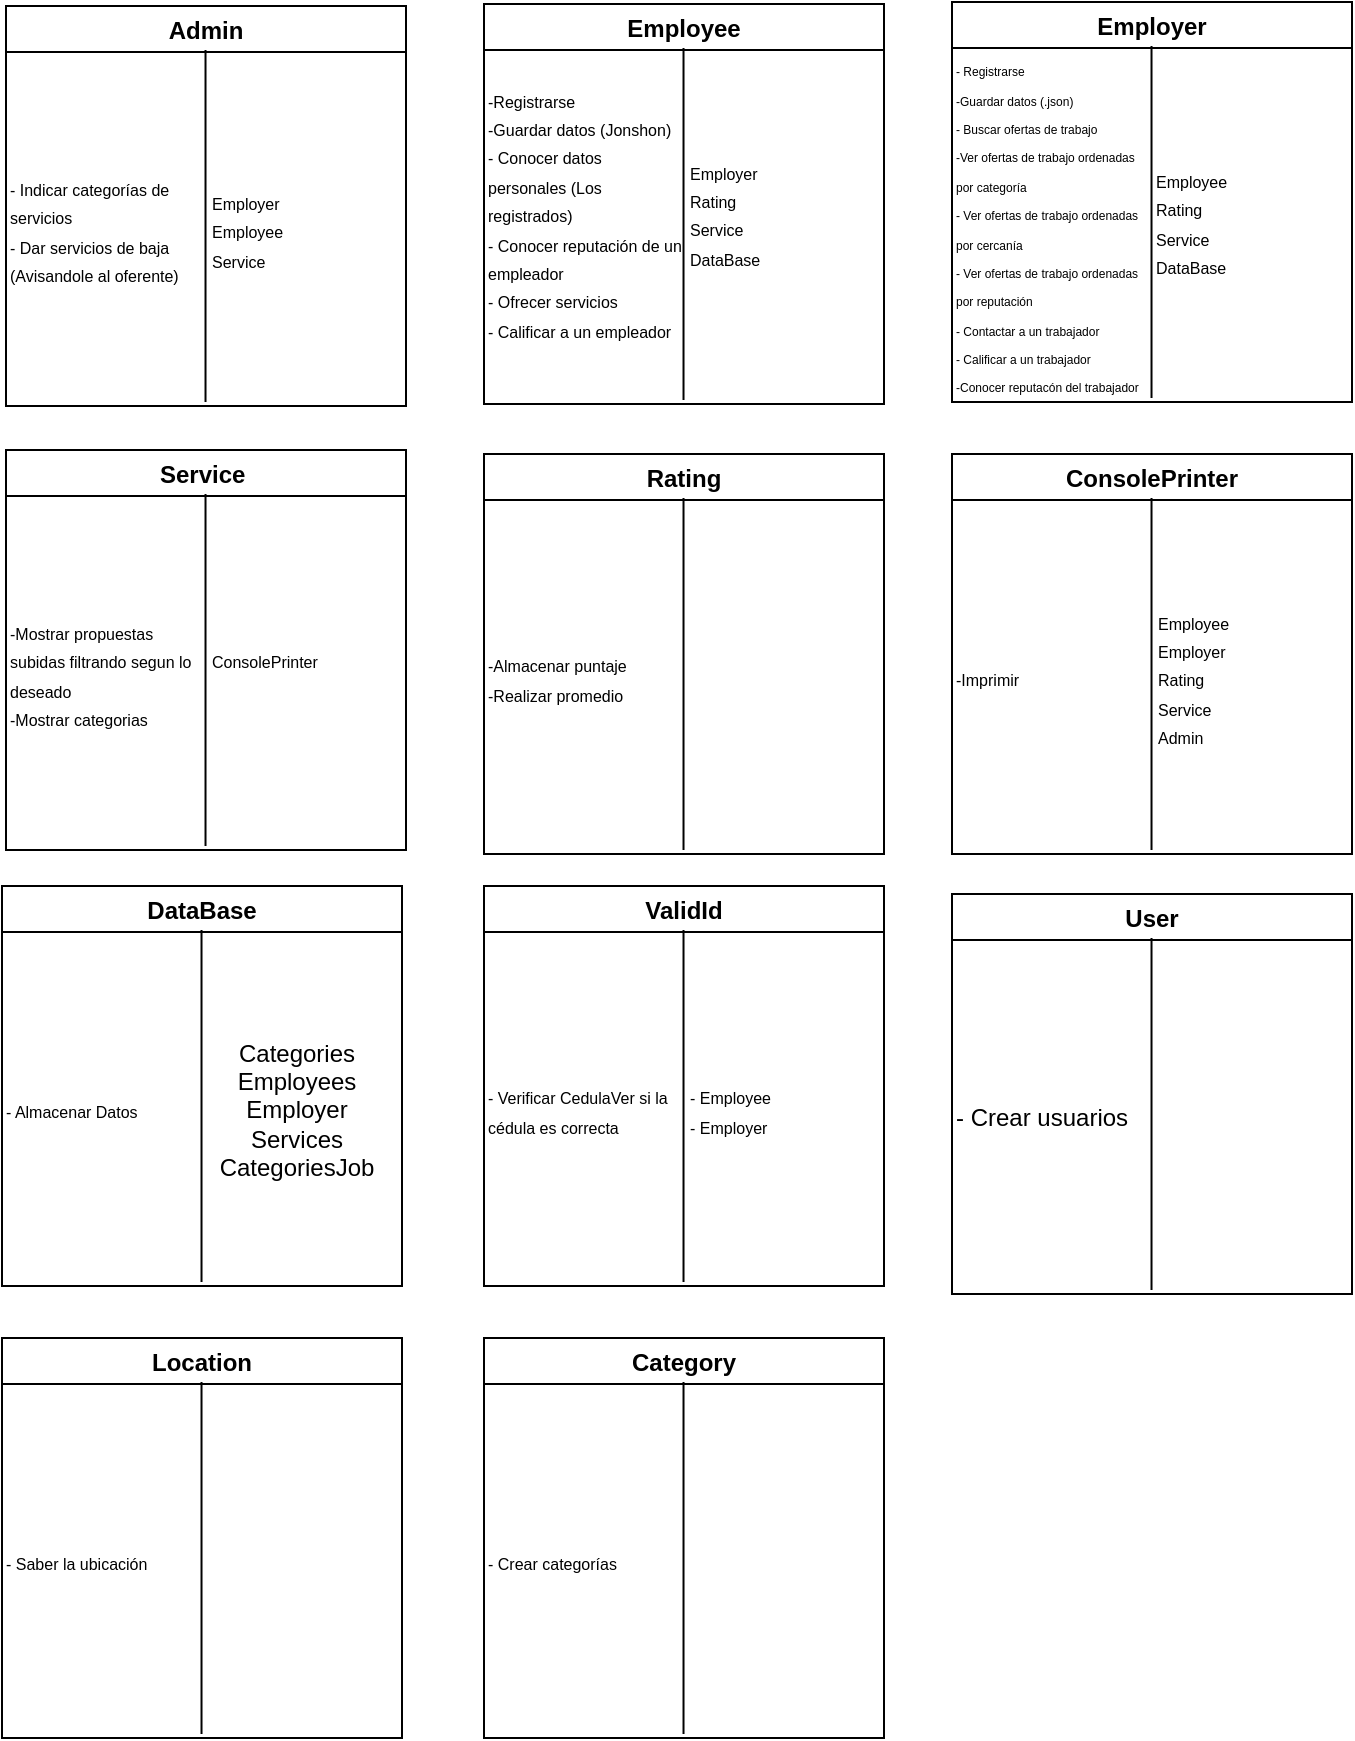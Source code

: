 <mxfile>
    <diagram id="C5RBs43oDa-KdzZeNtuy" name="Page-1">
        <mxGraphModel dx="688" dy="497" grid="0" gridSize="10" guides="1" tooltips="1" connect="1" arrows="1" fold="1" page="1" pageScale="1" pageWidth="827" pageHeight="1169" math="0" shadow="0">
            <root>
                <mxCell id="WIyWlLk6GJQsqaUBKTNV-0"/>
                <mxCell id="WIyWlLk6GJQsqaUBKTNV-1" parent="WIyWlLk6GJQsqaUBKTNV-0"/>
                <mxCell id="fW3wcXRNDF-Xh5MFN2CR-0" value="Admin" style="swimlane;" parent="WIyWlLk6GJQsqaUBKTNV-1" vertex="1">
                    <mxGeometry x="75" y="59" width="200" height="200" as="geometry">
                        <mxRectangle x="75" y="59" width="72" height="26" as="alternateBounds"/>
                    </mxGeometry>
                </mxCell>
                <mxCell id="fW3wcXRNDF-Xh5MFN2CR-3" value="" style="endArrow=none;html=1;rounded=0;" parent="fW3wcXRNDF-Xh5MFN2CR-0" edge="1">
                    <mxGeometry width="50" height="50" relative="1" as="geometry">
                        <mxPoint x="99.76" y="198" as="sourcePoint"/>
                        <mxPoint x="99.76" y="22" as="targetPoint"/>
                    </mxGeometry>
                </mxCell>
                <mxCell id="fW3wcXRNDF-Xh5MFN2CR-4" value="&lt;span style=&quot;font-size: 8px&quot;&gt;- Indicar categorías de servicios&lt;br&gt;- Dar servicios de baja&lt;br&gt;(Avisandole al oferente)&lt;br&gt;&lt;/span&gt;" style="text;html=1;strokeColor=none;fillColor=none;align=left;verticalAlign=middle;whiteSpace=wrap;rounded=0;" parent="fW3wcXRNDF-Xh5MFN2CR-0" vertex="1">
                    <mxGeometry y="24" width="99" height="176" as="geometry"/>
                </mxCell>
                <mxCell id="rozSjkzNouu58hWK4wb9-0" value="&lt;span style=&quot;font-size: 8px&quot;&gt;Employer&lt;br&gt;Employee&lt;br&gt;Service&lt;br&gt;&lt;/span&gt;" style="text;html=1;strokeColor=none;fillColor=none;align=left;verticalAlign=middle;whiteSpace=wrap;rounded=0;" parent="fW3wcXRNDF-Xh5MFN2CR-0" vertex="1">
                    <mxGeometry x="101" y="24" width="99" height="176" as="geometry"/>
                </mxCell>
                <mxCell id="rozSjkzNouu58hWK4wb9-1" value="Employee" style="swimlane;" parent="WIyWlLk6GJQsqaUBKTNV-1" vertex="1">
                    <mxGeometry x="314" y="58" width="200" height="200" as="geometry"/>
                </mxCell>
                <mxCell id="rozSjkzNouu58hWK4wb9-2" value="" style="endArrow=none;html=1;rounded=0;" parent="rozSjkzNouu58hWK4wb9-1" edge="1">
                    <mxGeometry width="50" height="50" relative="1" as="geometry">
                        <mxPoint x="99.76" y="198" as="sourcePoint"/>
                        <mxPoint x="99.76" y="22" as="targetPoint"/>
                    </mxGeometry>
                </mxCell>
                <mxCell id="rozSjkzNouu58hWK4wb9-3" value="&lt;span style=&quot;font-size: 8px&quot;&gt;-&lt;/span&gt;&lt;span style=&quot;font-size: 8px&quot;&gt;Registrarse&lt;br&gt;&lt;/span&gt;&lt;span style=&quot;font-size: 8px&quot;&gt;-Guardar datos (Jonshon)&lt;br&gt;- Conocer datos personales (Los registrados)&lt;br&gt;- Conocer reputación de un empleador&lt;br&gt;- Ofrecer servicios&lt;br&gt;- Calificar a un empleador&lt;br&gt;&lt;br&gt;&lt;/span&gt;" style="text;html=1;strokeColor=none;fillColor=none;align=left;verticalAlign=middle;whiteSpace=wrap;rounded=0;" parent="rozSjkzNouu58hWK4wb9-1" vertex="1">
                    <mxGeometry y="24" width="99" height="176" as="geometry"/>
                </mxCell>
                <mxCell id="rozSjkzNouu58hWK4wb9-4" value="&lt;span style=&quot;font-size: 8px&quot;&gt;Employer&lt;br&gt;Rating&lt;br&gt;Service&lt;br&gt;DataBase&lt;br&gt;&lt;br&gt;&lt;/span&gt;" style="text;html=1;strokeColor=none;fillColor=none;align=left;verticalAlign=middle;whiteSpace=wrap;rounded=0;" parent="rozSjkzNouu58hWK4wb9-1" vertex="1">
                    <mxGeometry x="101" y="24" width="99" height="176" as="geometry"/>
                </mxCell>
                <mxCell id="rozSjkzNouu58hWK4wb9-5" value="Employer" style="swimlane;" parent="WIyWlLk6GJQsqaUBKTNV-1" vertex="1">
                    <mxGeometry x="548" y="57" width="200" height="200" as="geometry"/>
                </mxCell>
                <mxCell id="rozSjkzNouu58hWK4wb9-6" value="" style="endArrow=none;html=1;rounded=0;" parent="rozSjkzNouu58hWK4wb9-5" edge="1">
                    <mxGeometry width="50" height="50" relative="1" as="geometry">
                        <mxPoint x="99.76" y="198" as="sourcePoint"/>
                        <mxPoint x="99.76" y="22" as="targetPoint"/>
                    </mxGeometry>
                </mxCell>
                <mxCell id="rozSjkzNouu58hWK4wb9-7" value="&lt;font style=&quot;font-size: 6px&quot;&gt;- Registrarse&lt;br&gt;-Guardar datos (.json)&lt;br&gt;- Buscar ofertas de trabajo&lt;br&gt;-Ver ofertas de trabajo ordenadas por categoría&lt;br&gt;- Ver ofertas de trabajo ordenadas por cercanía&lt;br&gt;-&amp;nbsp;Ver ofertas de trabajo ordenadas por reputación&lt;br&gt;- Contactar a un trabajador&lt;br&gt;- Calificar a un trabajador&lt;br&gt;-Conocer reputacón del trabajador&lt;/font&gt;" style="text;html=1;strokeColor=none;fillColor=none;align=left;verticalAlign=middle;whiteSpace=wrap;rounded=0;" parent="rozSjkzNouu58hWK4wb9-5" vertex="1">
                    <mxGeometry y="24" width="99" height="176" as="geometry"/>
                </mxCell>
                <mxCell id="rozSjkzNouu58hWK4wb9-8" value="&lt;span style=&quot;font-size: 8px&quot;&gt;Employee&lt;br&gt;&lt;/span&gt;&lt;span style=&quot;font-size: 8px&quot;&gt;Rating&lt;br&gt;Service&lt;br&gt;DataBase&lt;br&gt;&lt;/span&gt;" style="text;html=1;strokeColor=none;fillColor=none;align=left;verticalAlign=middle;whiteSpace=wrap;rounded=0;" parent="rozSjkzNouu58hWK4wb9-5" vertex="1">
                    <mxGeometry x="100" y="22" width="99" height="176" as="geometry"/>
                </mxCell>
                <mxCell id="0" value="Service " style="swimlane;" parent="WIyWlLk6GJQsqaUBKTNV-1" vertex="1">
                    <mxGeometry x="75" y="281" width="200" height="200" as="geometry"/>
                </mxCell>
                <mxCell id="1" value="" style="endArrow=none;html=1;rounded=0;" parent="0" edge="1">
                    <mxGeometry width="50" height="50" relative="1" as="geometry">
                        <mxPoint x="99.76" y="198" as="sourcePoint"/>
                        <mxPoint x="99.76" y="22" as="targetPoint"/>
                    </mxGeometry>
                </mxCell>
                <mxCell id="2" value="&lt;span style=&quot;font-size: 8px&quot;&gt;-Mostrar propuestas subidas filtrando segun lo deseado&lt;br&gt;-Mostrar categorias&amp;nbsp;&lt;br&gt;&lt;/span&gt;" style="text;html=1;strokeColor=none;fillColor=none;align=left;verticalAlign=middle;whiteSpace=wrap;rounded=0;" parent="0" vertex="1">
                    <mxGeometry y="24" width="99" height="176" as="geometry"/>
                </mxCell>
                <mxCell id="3" value="&lt;span style=&quot;font-size: 8px&quot;&gt;ConsolePrinter&lt;br&gt;&lt;br&gt;&lt;/span&gt;" style="text;html=1;strokeColor=none;fillColor=none;align=left;verticalAlign=middle;whiteSpace=wrap;rounded=0;" parent="0" vertex="1">
                    <mxGeometry x="101" y="24" width="99" height="176" as="geometry"/>
                </mxCell>
                <mxCell id="4" value="Rating" style="swimlane;" parent="WIyWlLk6GJQsqaUBKTNV-1" vertex="1">
                    <mxGeometry x="314" y="283" width="200" height="200" as="geometry"/>
                </mxCell>
                <mxCell id="5" value="" style="endArrow=none;html=1;rounded=0;" parent="4" edge="1">
                    <mxGeometry width="50" height="50" relative="1" as="geometry">
                        <mxPoint x="99.76" y="198" as="sourcePoint"/>
                        <mxPoint x="99.76" y="22" as="targetPoint"/>
                    </mxGeometry>
                </mxCell>
                <mxCell id="6" value="&lt;span style=&quot;font-size: 8px&quot;&gt;-Almacenar puntaje&lt;br&gt;-Realizar promedio&lt;br&gt;&lt;/span&gt;" style="text;html=1;strokeColor=none;fillColor=none;align=left;verticalAlign=middle;whiteSpace=wrap;rounded=0;" parent="4" vertex="1">
                    <mxGeometry y="24" width="99" height="176" as="geometry"/>
                </mxCell>
                <mxCell id="7" value="&lt;span style=&quot;font-size: 8px&quot;&gt;&lt;br&gt;&lt;/span&gt;" style="text;html=1;strokeColor=none;fillColor=none;align=left;verticalAlign=middle;whiteSpace=wrap;rounded=0;" parent="4" vertex="1">
                    <mxGeometry x="101" y="24" width="99" height="176" as="geometry"/>
                </mxCell>
                <mxCell id="9" value="ConsolePrinter" style="swimlane;" parent="WIyWlLk6GJQsqaUBKTNV-1" vertex="1">
                    <mxGeometry x="548" y="283" width="200" height="200" as="geometry"/>
                </mxCell>
                <mxCell id="10" value="" style="endArrow=none;html=1;rounded=0;" parent="9" edge="1">
                    <mxGeometry width="50" height="50" relative="1" as="geometry">
                        <mxPoint x="99.76" y="198" as="sourcePoint"/>
                        <mxPoint x="99.76" y="22" as="targetPoint"/>
                    </mxGeometry>
                </mxCell>
                <mxCell id="11" value="&lt;span style=&quot;font-size: 8px&quot;&gt;-Imprimir&lt;br&gt;&lt;/span&gt;" style="text;html=1;strokeColor=none;fillColor=none;align=left;verticalAlign=middle;whiteSpace=wrap;rounded=0;" parent="9" vertex="1">
                    <mxGeometry y="24" width="99" height="176" as="geometry"/>
                </mxCell>
                <mxCell id="12" value="&lt;span style=&quot;font-size: 8px&quot;&gt;Employee&lt;br&gt;Employer&lt;br&gt;Rating&lt;br&gt;Service&lt;br&gt;Admin&lt;br&gt;&lt;/span&gt;" style="text;html=1;strokeColor=none;fillColor=none;align=left;verticalAlign=middle;whiteSpace=wrap;rounded=0;" parent="9" vertex="1">
                    <mxGeometry x="101" y="24" width="99" height="176" as="geometry"/>
                </mxCell>
                <mxCell id="13" value="DataBase" style="swimlane;" parent="WIyWlLk6GJQsqaUBKTNV-1" vertex="1">
                    <mxGeometry x="73" y="499" width="200" height="200" as="geometry">
                        <mxRectangle x="75" y="59" width="72" height="26" as="alternateBounds"/>
                    </mxGeometry>
                </mxCell>
                <mxCell id="14" value="" style="endArrow=none;html=1;rounded=0;" parent="13" edge="1">
                    <mxGeometry width="50" height="50" relative="1" as="geometry">
                        <mxPoint x="99.76" y="198" as="sourcePoint"/>
                        <mxPoint x="99.76" y="22" as="targetPoint"/>
                    </mxGeometry>
                </mxCell>
                <mxCell id="15" value="&lt;span style=&quot;font-size: 8px&quot;&gt;- Almacenar Datos&amp;nbsp;&lt;br&gt;&lt;/span&gt;" style="text;html=1;strokeColor=none;fillColor=none;align=left;verticalAlign=middle;whiteSpace=wrap;rounded=0;" parent="13" vertex="1">
                    <mxGeometry y="24" width="99" height="176" as="geometry"/>
                </mxCell>
                <mxCell id="16" value="&lt;span style=&quot;font-size: 8px&quot;&gt;&lt;br&gt;&lt;/span&gt;" style="text;html=1;strokeColor=none;fillColor=none;align=left;verticalAlign=middle;whiteSpace=wrap;rounded=0;" parent="13" vertex="1">
                    <mxGeometry x="101" y="24" width="99" height="176" as="geometry"/>
                </mxCell>
                <mxCell id="21" value="Categories&lt;br&gt;Employees&lt;br&gt;Employer&lt;br&gt;Services&lt;br&gt;CategoriesJob" style="text;html=1;align=center;verticalAlign=middle;resizable=0;points=[];autosize=1;strokeColor=none;fillColor=none;" parent="13" vertex="1">
                    <mxGeometry x="103" y="75" width="87" height="74" as="geometry"/>
                </mxCell>
                <mxCell id="17" value="ValidId" style="swimlane;" parent="WIyWlLk6GJQsqaUBKTNV-1" vertex="1">
                    <mxGeometry x="314" y="499" width="200" height="200" as="geometry">
                        <mxRectangle x="75" y="59" width="72" height="26" as="alternateBounds"/>
                    </mxGeometry>
                </mxCell>
                <mxCell id="18" value="" style="endArrow=none;html=1;rounded=0;" parent="17" edge="1">
                    <mxGeometry width="50" height="50" relative="1" as="geometry">
                        <mxPoint x="99.76" y="198" as="sourcePoint"/>
                        <mxPoint x="99.76" y="22" as="targetPoint"/>
                    </mxGeometry>
                </mxCell>
                <mxCell id="19" value="&lt;span style=&quot;font-size: 8px&quot;&gt;- Verificar CedulaVer si la cédula es correcta&lt;br&gt;&lt;/span&gt;" style="text;html=1;strokeColor=none;fillColor=none;align=left;verticalAlign=middle;whiteSpace=wrap;rounded=0;" parent="17" vertex="1">
                    <mxGeometry y="24" width="99" height="176" as="geometry"/>
                </mxCell>
                <mxCell id="20" value="&lt;span style=&quot;font-size: 8px&quot;&gt;- Employee&lt;br&gt;- Employer&lt;br&gt;&lt;/span&gt;" style="text;html=1;strokeColor=none;fillColor=none;align=left;verticalAlign=middle;whiteSpace=wrap;rounded=0;" parent="17" vertex="1">
                    <mxGeometry x="101" y="24" width="99" height="176" as="geometry"/>
                </mxCell>
                <mxCell id="22" value="User" style="swimlane;" parent="WIyWlLk6GJQsqaUBKTNV-1" vertex="1">
                    <mxGeometry x="548" y="503" width="200" height="200" as="geometry">
                        <mxRectangle x="75" y="59" width="72" height="26" as="alternateBounds"/>
                    </mxGeometry>
                </mxCell>
                <mxCell id="23" value="" style="endArrow=none;html=1;rounded=0;" parent="22" edge="1">
                    <mxGeometry width="50" height="50" relative="1" as="geometry">
                        <mxPoint x="99.76" y="198" as="sourcePoint"/>
                        <mxPoint x="99.76" y="22" as="targetPoint"/>
                    </mxGeometry>
                </mxCell>
                <mxCell id="24" value="- Crear usuarios&amp;nbsp;" style="text;html=1;strokeColor=none;fillColor=none;align=left;verticalAlign=middle;whiteSpace=wrap;rounded=0;" parent="22" vertex="1">
                    <mxGeometry y="24" width="99" height="176" as="geometry"/>
                </mxCell>
                <mxCell id="25" value="&lt;span style=&quot;font-size: 8px&quot;&gt;&lt;br&gt;&lt;/span&gt;" style="text;html=1;strokeColor=none;fillColor=none;align=left;verticalAlign=middle;whiteSpace=wrap;rounded=0;" parent="22" vertex="1">
                    <mxGeometry x="101" y="24" width="99" height="176" as="geometry"/>
                </mxCell>
                <mxCell id="26" value="Location" style="swimlane;" vertex="1" parent="WIyWlLk6GJQsqaUBKTNV-1">
                    <mxGeometry x="73" y="725" width="200" height="200" as="geometry">
                        <mxRectangle x="75" y="59" width="72" height="26" as="alternateBounds"/>
                    </mxGeometry>
                </mxCell>
                <mxCell id="27" value="" style="endArrow=none;html=1;rounded=0;" edge="1" parent="26">
                    <mxGeometry width="50" height="50" relative="1" as="geometry">
                        <mxPoint x="99.76" y="198" as="sourcePoint"/>
                        <mxPoint x="99.76" y="22" as="targetPoint"/>
                    </mxGeometry>
                </mxCell>
                <mxCell id="28" value="&lt;span style=&quot;font-size: 8px&quot;&gt;- Saber la ubicación&lt;br&gt;&lt;/span&gt;" style="text;html=1;strokeColor=none;fillColor=none;align=left;verticalAlign=middle;whiteSpace=wrap;rounded=0;" vertex="1" parent="26">
                    <mxGeometry y="24" width="99" height="176" as="geometry"/>
                </mxCell>
                <mxCell id="29" value="&lt;span style=&quot;font-size: 8px&quot;&gt;&lt;br&gt;&lt;/span&gt;" style="text;html=1;strokeColor=none;fillColor=none;align=left;verticalAlign=middle;whiteSpace=wrap;rounded=0;" vertex="1" parent="26">
                    <mxGeometry x="101" y="24" width="99" height="176" as="geometry"/>
                </mxCell>
                <mxCell id="31" value="Category" style="swimlane;" vertex="1" parent="WIyWlLk6GJQsqaUBKTNV-1">
                    <mxGeometry x="314" y="725" width="200" height="200" as="geometry">
                        <mxRectangle x="75" y="59" width="72" height="26" as="alternateBounds"/>
                    </mxGeometry>
                </mxCell>
                <mxCell id="32" value="" style="endArrow=none;html=1;rounded=0;" edge="1" parent="31">
                    <mxGeometry width="50" height="50" relative="1" as="geometry">
                        <mxPoint x="99.76" y="198" as="sourcePoint"/>
                        <mxPoint x="99.76" y="22" as="targetPoint"/>
                    </mxGeometry>
                </mxCell>
                <mxCell id="33" value="&lt;span style=&quot;font-size: 8px&quot;&gt;- Crear categorías&lt;br&gt;&lt;/span&gt;" style="text;html=1;strokeColor=none;fillColor=none;align=left;verticalAlign=middle;whiteSpace=wrap;rounded=0;" vertex="1" parent="31">
                    <mxGeometry y="24" width="99" height="176" as="geometry"/>
                </mxCell>
                <mxCell id="34" value="&lt;span style=&quot;font-size: 8px&quot;&gt;&lt;br&gt;&lt;/span&gt;" style="text;html=1;strokeColor=none;fillColor=none;align=left;verticalAlign=middle;whiteSpace=wrap;rounded=0;" vertex="1" parent="31">
                    <mxGeometry x="101" y="24" width="99" height="176" as="geometry"/>
                </mxCell>
            </root>
        </mxGraphModel>
    </diagram>
</mxfile>